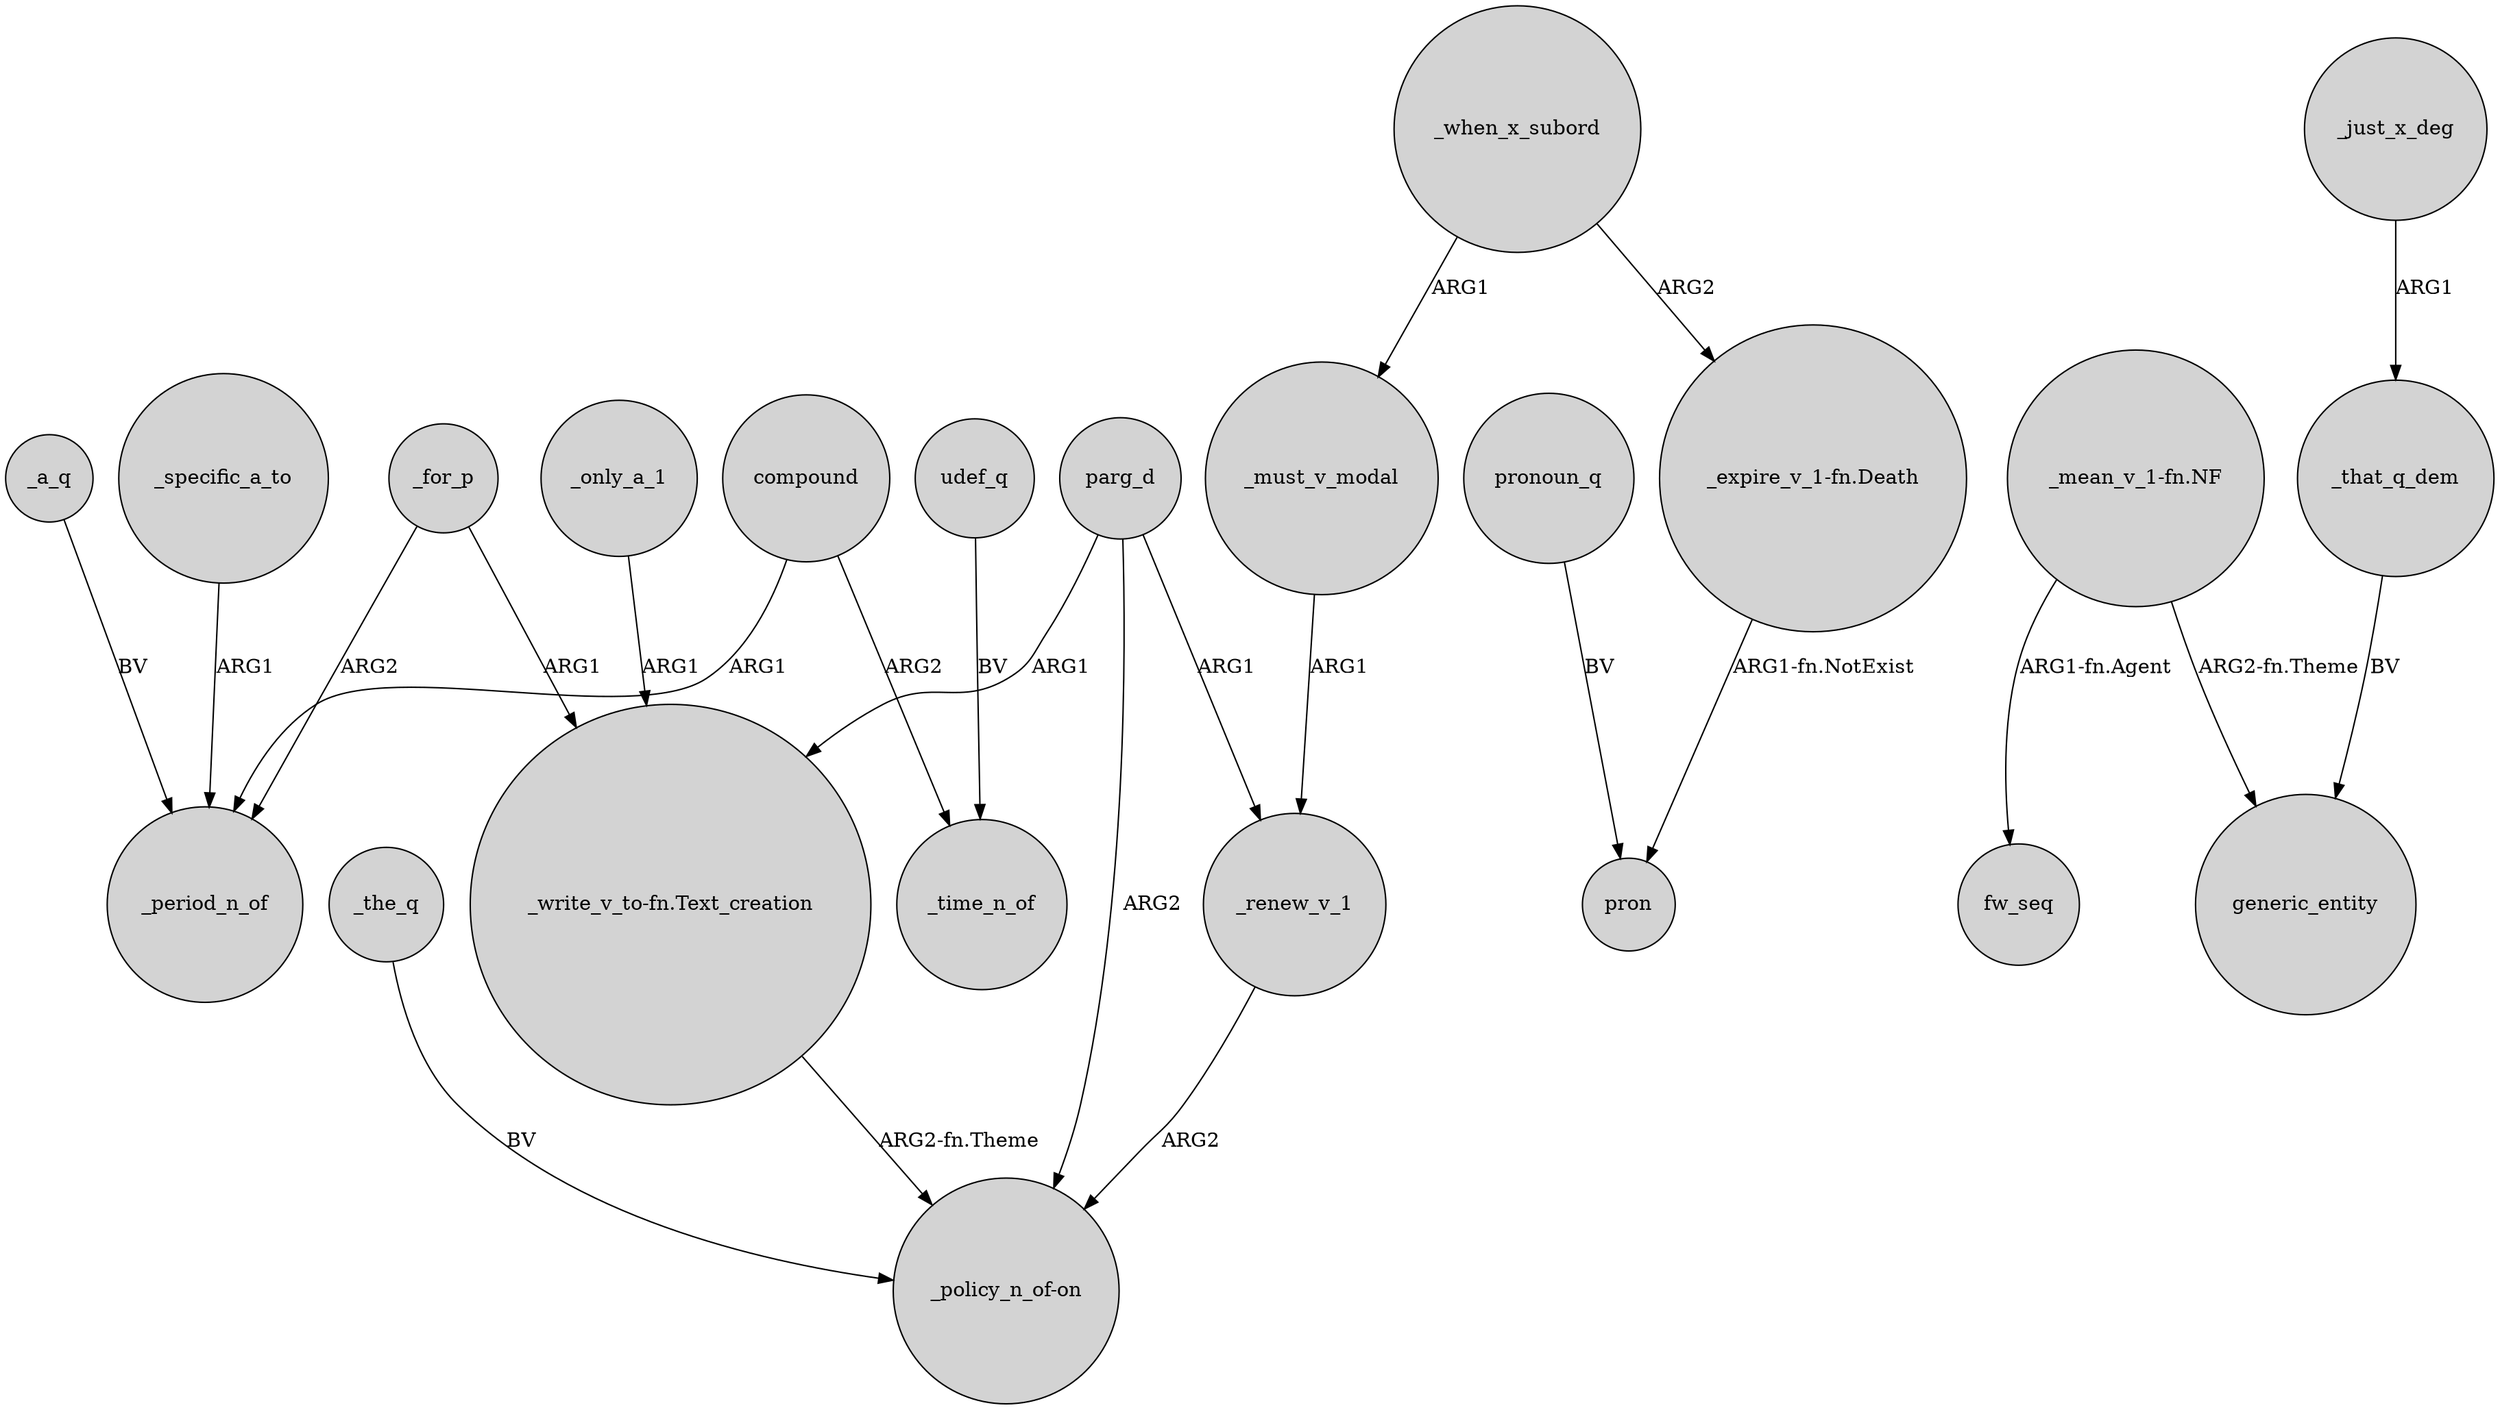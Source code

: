 digraph {
	node [shape=circle style=filled]
	_a_q -> _period_n_of [label=BV]
	_that_q_dem -> generic_entity [label=BV]
	_the_q -> "_policy_n_of-on" [label=BV]
	_for_p -> "_write_v_to-fn.Text_creation" [label=ARG1]
	"_write_v_to-fn.Text_creation" -> "_policy_n_of-on" [label="ARG2-fn.Theme"]
	_only_a_1 -> "_write_v_to-fn.Text_creation" [label=ARG1]
	_when_x_subord -> _must_v_modal [label=ARG1]
	_for_p -> _period_n_of [label=ARG2]
	_just_x_deg -> _that_q_dem [label=ARG1]
	"_mean_v_1-fn.NF" -> fw_seq [label="ARG1-fn.Agent"]
	parg_d -> "_write_v_to-fn.Text_creation" [label=ARG1]
	pronoun_q -> pron [label=BV]
	parg_d -> _renew_v_1 [label=ARG1]
	compound -> _period_n_of [label=ARG1]
	udef_q -> _time_n_of [label=BV]
	compound -> _time_n_of [label=ARG2]
	"_mean_v_1-fn.NF" -> generic_entity [label="ARG2-fn.Theme"]
	_specific_a_to -> _period_n_of [label=ARG1]
	_renew_v_1 -> "_policy_n_of-on" [label=ARG2]
	_must_v_modal -> _renew_v_1 [label=ARG1]
	parg_d -> "_policy_n_of-on" [label=ARG2]
	_when_x_subord -> "_expire_v_1-fn.Death" [label=ARG2]
	"_expire_v_1-fn.Death" -> pron [label="ARG1-fn.NotExist"]
}
